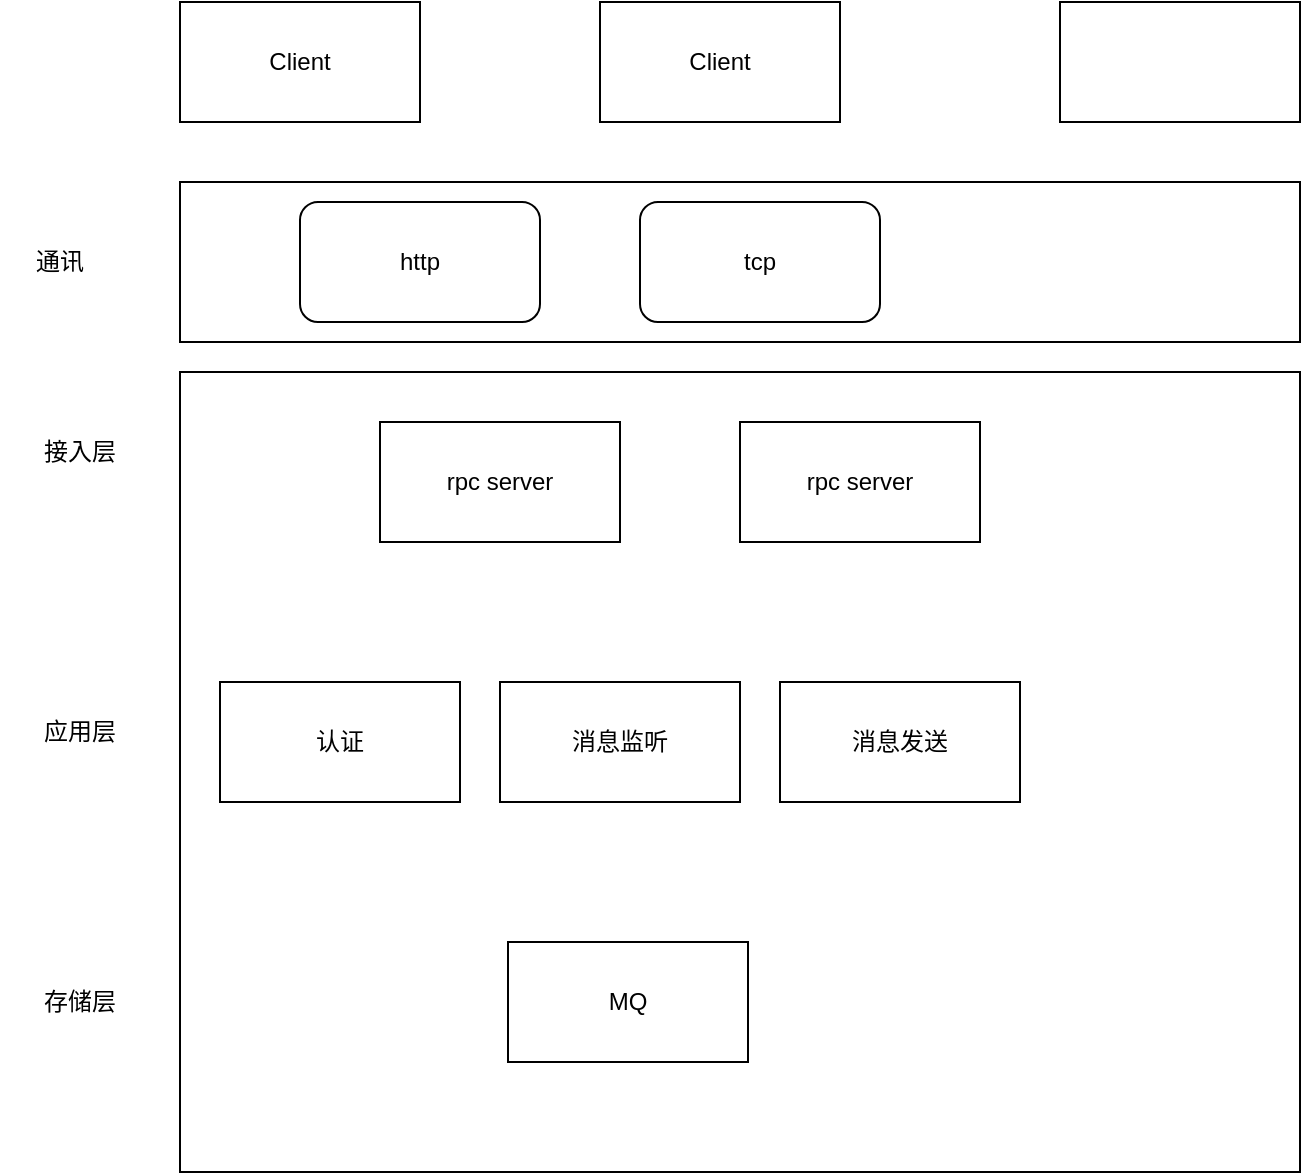<mxfile version="25.0.3">
  <diagram name="第 1 页" id="bflfOLMqazJ2bmTbr9AR">
    <mxGraphModel dx="2074" dy="1132" grid="1" gridSize="10" guides="1" tooltips="1" connect="1" arrows="1" fold="1" page="1" pageScale="1" pageWidth="827" pageHeight="1169" math="0" shadow="0">
      <root>
        <mxCell id="0" />
        <mxCell id="1" parent="0" />
        <mxCell id="SzDOmNU90JvIEvfM5KjJ-1" value="Client" style="rounded=0;whiteSpace=wrap;html=1;" vertex="1" parent="1">
          <mxGeometry x="340" y="200" width="120" height="60" as="geometry" />
        </mxCell>
        <mxCell id="SzDOmNU90JvIEvfM5KjJ-2" value="" style="rounded=0;whiteSpace=wrap;html=1;" vertex="1" parent="1">
          <mxGeometry x="130" y="385" width="560" height="400" as="geometry" />
        </mxCell>
        <mxCell id="SzDOmNU90JvIEvfM5KjJ-3" value="MQ" style="rounded=0;whiteSpace=wrap;html=1;" vertex="1" parent="1">
          <mxGeometry x="294" y="670" width="120" height="60" as="geometry" />
        </mxCell>
        <mxCell id="SzDOmNU90JvIEvfM5KjJ-4" value="" style="rounded=0;whiteSpace=wrap;html=1;" vertex="1" parent="1">
          <mxGeometry x="570" y="200" width="120" height="60" as="geometry" />
        </mxCell>
        <mxCell id="SzDOmNU90JvIEvfM5KjJ-5" value="Client" style="rounded=0;whiteSpace=wrap;html=1;" vertex="1" parent="1">
          <mxGeometry x="130" y="200" width="120" height="60" as="geometry" />
        </mxCell>
        <mxCell id="SzDOmNU90JvIEvfM5KjJ-6" value="存储层" style="text;html=1;align=center;verticalAlign=middle;whiteSpace=wrap;rounded=0;" vertex="1" parent="1">
          <mxGeometry x="50" y="685" width="60" height="30" as="geometry" />
        </mxCell>
        <mxCell id="SzDOmNU90JvIEvfM5KjJ-7" value="应用层" style="text;html=1;align=center;verticalAlign=middle;whiteSpace=wrap;rounded=0;" vertex="1" parent="1">
          <mxGeometry x="50" y="550" width="60" height="30" as="geometry" />
        </mxCell>
        <mxCell id="SzDOmNU90JvIEvfM5KjJ-8" value="接入层" style="text;html=1;align=center;verticalAlign=middle;whiteSpace=wrap;rounded=0;" vertex="1" parent="1">
          <mxGeometry x="50" y="410" width="60" height="30" as="geometry" />
        </mxCell>
        <mxCell id="SzDOmNU90JvIEvfM5KjJ-9" value="rpc server" style="rounded=0;whiteSpace=wrap;html=1;" vertex="1" parent="1">
          <mxGeometry x="230" y="410" width="120" height="60" as="geometry" />
        </mxCell>
        <mxCell id="SzDOmNU90JvIEvfM5KjJ-10" value="rpc server" style="rounded=0;whiteSpace=wrap;html=1;" vertex="1" parent="1">
          <mxGeometry x="410" y="410" width="120" height="60" as="geometry" />
        </mxCell>
        <mxCell id="SzDOmNU90JvIEvfM5KjJ-11" value="消息监听" style="rounded=0;whiteSpace=wrap;html=1;" vertex="1" parent="1">
          <mxGeometry x="290" y="540" width="120" height="60" as="geometry" />
        </mxCell>
        <mxCell id="SzDOmNU90JvIEvfM5KjJ-12" value="消息发送" style="rounded=0;whiteSpace=wrap;html=1;" vertex="1" parent="1">
          <mxGeometry x="430" y="540" width="120" height="60" as="geometry" />
        </mxCell>
        <mxCell id="SzDOmNU90JvIEvfM5KjJ-13" value="认证" style="rounded=0;whiteSpace=wrap;html=1;" vertex="1" parent="1">
          <mxGeometry x="150" y="540" width="120" height="60" as="geometry" />
        </mxCell>
        <mxCell id="SzDOmNU90JvIEvfM5KjJ-14" value="" style="rounded=0;whiteSpace=wrap;html=1;" vertex="1" parent="1">
          <mxGeometry x="130" y="290" width="560" height="80" as="geometry" />
        </mxCell>
        <mxCell id="SzDOmNU90JvIEvfM5KjJ-15" value="通讯" style="text;html=1;align=center;verticalAlign=middle;whiteSpace=wrap;rounded=0;" vertex="1" parent="1">
          <mxGeometry x="40" y="315" width="60" height="30" as="geometry" />
        </mxCell>
        <mxCell id="SzDOmNU90JvIEvfM5KjJ-16" value="http" style="rounded=1;whiteSpace=wrap;html=1;" vertex="1" parent="1">
          <mxGeometry x="190" y="300" width="120" height="60" as="geometry" />
        </mxCell>
        <mxCell id="SzDOmNU90JvIEvfM5KjJ-17" value="tcp" style="rounded=1;whiteSpace=wrap;html=1;" vertex="1" parent="1">
          <mxGeometry x="360" y="300" width="120" height="60" as="geometry" />
        </mxCell>
      </root>
    </mxGraphModel>
  </diagram>
</mxfile>
